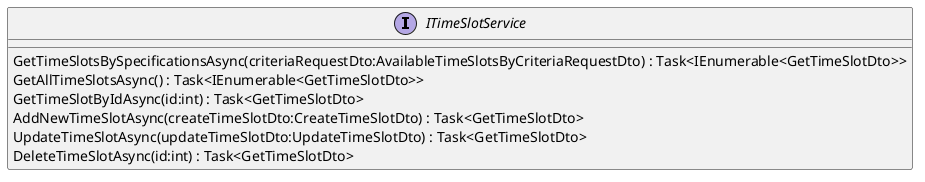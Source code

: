 @startuml
interface ITimeSlotService {
    GetTimeSlotsBySpecificationsAsync(criteriaRequestDto:AvailableTimeSlotsByCriteriaRequestDto) : Task<IEnumerable<GetTimeSlotDto>>
    GetAllTimeSlotsAsync() : Task<IEnumerable<GetTimeSlotDto>>
    GetTimeSlotByIdAsync(id:int) : Task<GetTimeSlotDto>
    AddNewTimeSlotAsync(createTimeSlotDto:CreateTimeSlotDto) : Task<GetTimeSlotDto>
    UpdateTimeSlotAsync(updateTimeSlotDto:UpdateTimeSlotDto) : Task<GetTimeSlotDto>
    DeleteTimeSlotAsync(id:int) : Task<GetTimeSlotDto>
}
@enduml
